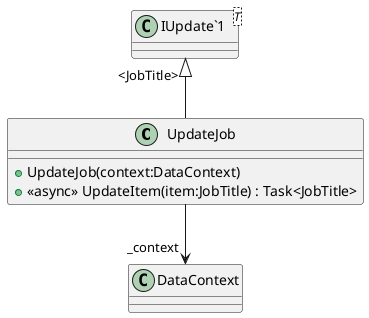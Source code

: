 @startuml
class UpdateJob {
    + UpdateJob(context:DataContext)
    + <<async>> UpdateItem(item:JobTitle) : Task<JobTitle>
}
class "IUpdate`1"<T> {
}
"IUpdate`1" "<JobTitle>" <|-- UpdateJob
UpdateJob --> "_context" DataContext
@enduml
